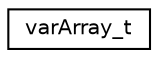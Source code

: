 digraph "Graphical Class Hierarchy"
{
 // LATEX_PDF_SIZE
  edge [fontname="Helvetica",fontsize="10",labelfontname="Helvetica",labelfontsize="10"];
  node [fontname="Helvetica",fontsize="10",shape=record];
  rankdir="LR";
  Node0 [label="varArray_t",height=0.2,width=0.4,color="black", fillcolor="white", style="filled",URL="$structvarArray__t.html",tooltip=" "];
}

